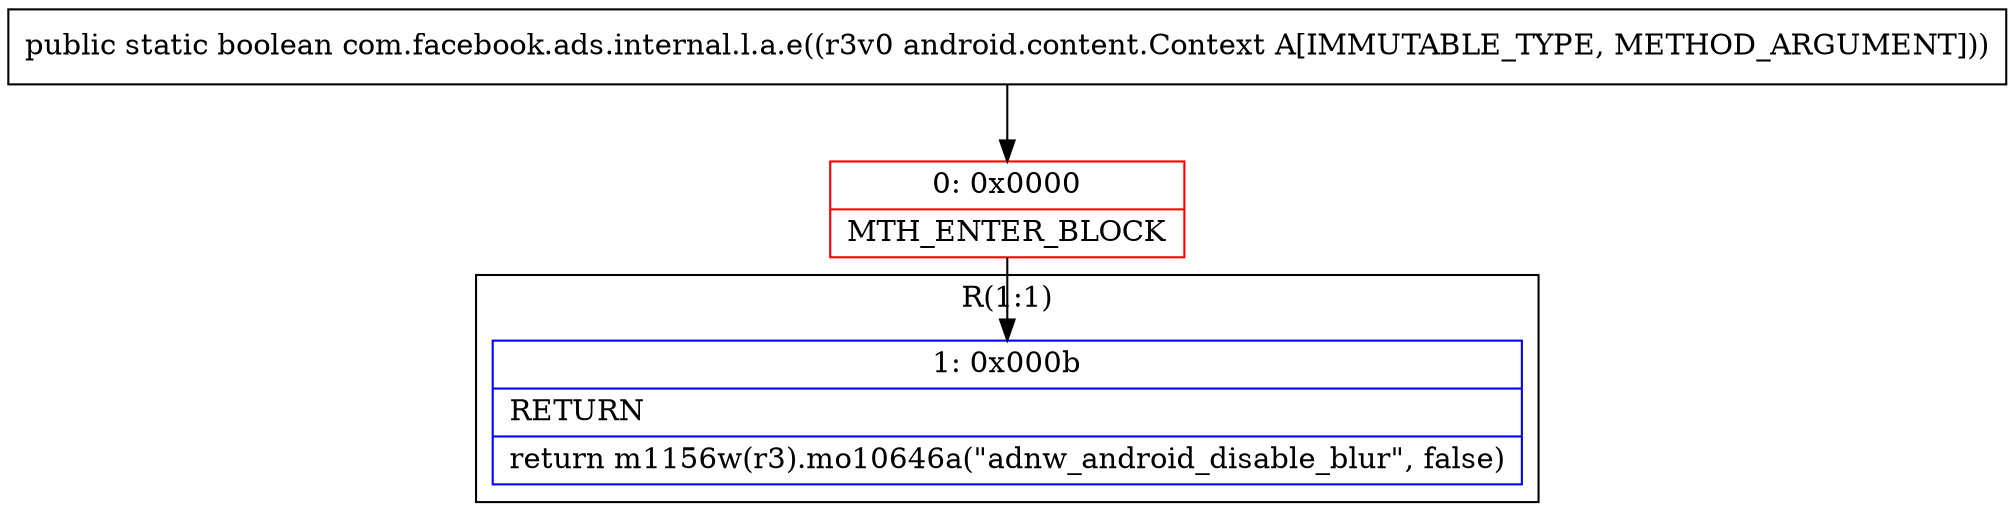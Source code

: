digraph "CFG forcom.facebook.ads.internal.l.a.e(Landroid\/content\/Context;)Z" {
subgraph cluster_Region_2083712899 {
label = "R(1:1)";
node [shape=record,color=blue];
Node_1 [shape=record,label="{1\:\ 0x000b|RETURN\l|return m1156w(r3).mo10646a(\"adnw_android_disable_blur\", false)\l}"];
}
Node_0 [shape=record,color=red,label="{0\:\ 0x0000|MTH_ENTER_BLOCK\l}"];
MethodNode[shape=record,label="{public static boolean com.facebook.ads.internal.l.a.e((r3v0 android.content.Context A[IMMUTABLE_TYPE, METHOD_ARGUMENT])) }"];
MethodNode -> Node_0;
Node_0 -> Node_1;
}

